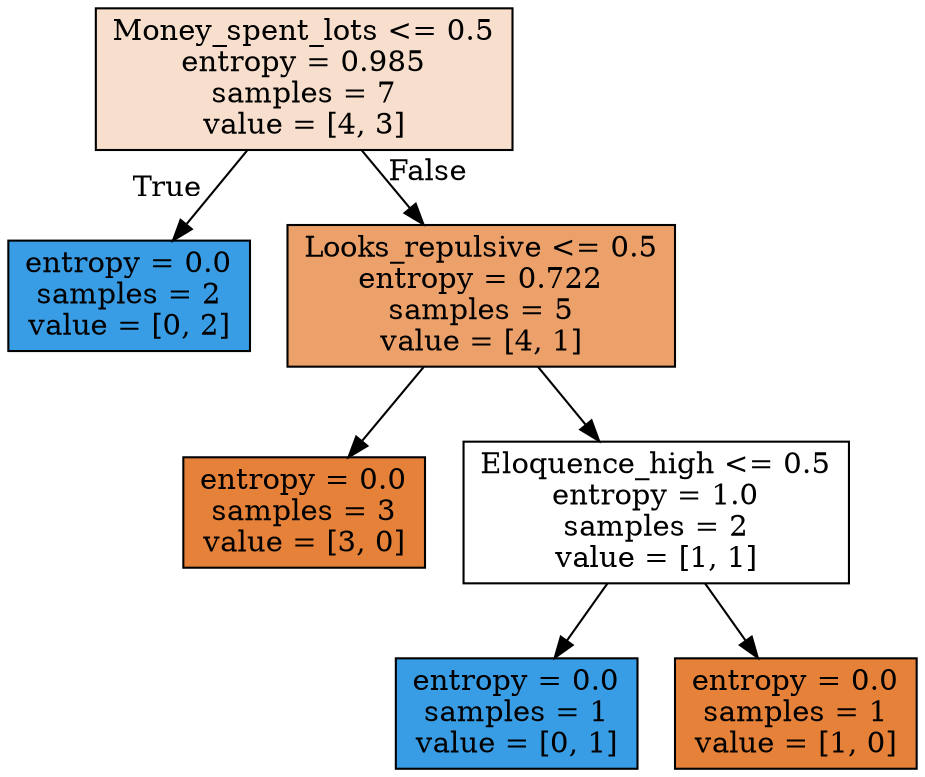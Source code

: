 digraph Tree {
node [shape=box, style="filled", color="black"] ;
0 [label="Money_spent_lots <= 0.5\nentropy = 0.985\nsamples = 7\nvalue = [4, 3]", fillcolor="#e5813940"] ;
1 [label="entropy = 0.0\nsamples = 2\nvalue = [0, 2]", fillcolor="#399de5ff"] ;
0 -> 1 [labeldistance=2.5, labelangle=45, headlabel="True"] ;
2 [label="Looks_repulsive <= 0.5\nentropy = 0.722\nsamples = 5\nvalue = [4, 1]", fillcolor="#e58139bf"] ;
0 -> 2 [labeldistance=2.5, labelangle=-45, headlabel="False"] ;
3 [label="entropy = 0.0\nsamples = 3\nvalue = [3, 0]", fillcolor="#e58139ff"] ;
2 -> 3 ;
4 [label="Eloquence_high <= 0.5\nentropy = 1.0\nsamples = 2\nvalue = [1, 1]", fillcolor="#e5813900"] ;
2 -> 4 ;
5 [label="entropy = 0.0\nsamples = 1\nvalue = [0, 1]", fillcolor="#399de5ff"] ;
4 -> 5 ;
6 [label="entropy = 0.0\nsamples = 1\nvalue = [1, 0]", fillcolor="#e58139ff"] ;
4 -> 6 ;
}